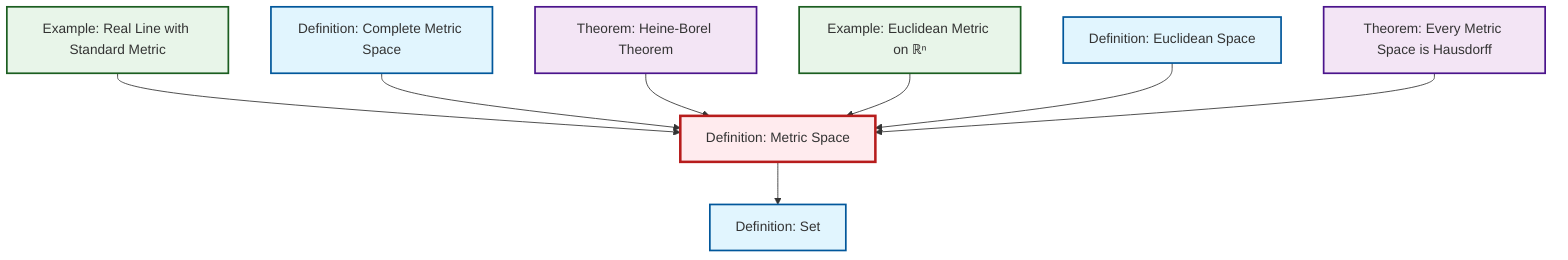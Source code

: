 graph TD
    classDef definition fill:#e1f5fe,stroke:#01579b,stroke-width:2px
    classDef theorem fill:#f3e5f5,stroke:#4a148c,stroke-width:2px
    classDef axiom fill:#fff3e0,stroke:#e65100,stroke-width:2px
    classDef example fill:#e8f5e9,stroke:#1b5e20,stroke-width:2px
    classDef current fill:#ffebee,stroke:#b71c1c,stroke-width:3px
    def-complete-metric-space["Definition: Complete Metric Space"]:::definition
    def-euclidean-space["Definition: Euclidean Space"]:::definition
    ex-euclidean-metric["Example: Euclidean Metric on ℝⁿ"]:::example
    def-metric-space["Definition: Metric Space"]:::definition
    thm-heine-borel["Theorem: Heine-Borel Theorem"]:::theorem
    ex-real-line-metric["Example: Real Line with Standard Metric"]:::example
    def-set["Definition: Set"]:::definition
    thm-metric-hausdorff["Theorem: Every Metric Space is Hausdorff"]:::theorem
    ex-real-line-metric --> def-metric-space
    def-metric-space --> def-set
    def-complete-metric-space --> def-metric-space
    thm-heine-borel --> def-metric-space
    ex-euclidean-metric --> def-metric-space
    def-euclidean-space --> def-metric-space
    thm-metric-hausdorff --> def-metric-space
    class def-metric-space current